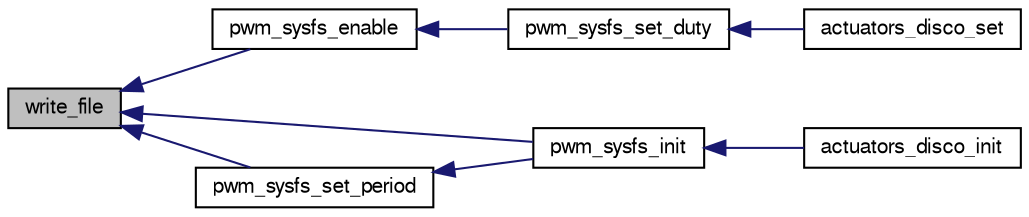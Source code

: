 digraph "write_file"
{
  edge [fontname="FreeSans",fontsize="10",labelfontname="FreeSans",labelfontsize="10"];
  node [fontname="FreeSans",fontsize="10",shape=record];
  rankdir="LR";
  Node1 [label="write_file",height=0.2,width=0.4,color="black", fillcolor="grey75", style="filled", fontcolor="black"];
  Node1 -> Node2 [dir="back",color="midnightblue",fontsize="10",style="solid",fontname="FreeSans"];
  Node2 [label="pwm_sysfs_enable",height=0.2,width=0.4,color="black", fillcolor="white", style="filled",URL="$pwm__sysfs_8h.html#a7cec5176794d1f0922decb1cbb55072b"];
  Node2 -> Node3 [dir="back",color="midnightblue",fontsize="10",style="solid",fontname="FreeSans"];
  Node3 [label="pwm_sysfs_set_duty",height=0.2,width=0.4,color="black", fillcolor="white", style="filled",URL="$pwm__sysfs_8h.html#a0e2b5ad11b55ee4c60e50ed3633cf4b5"];
  Node3 -> Node4 [dir="back",color="midnightblue",fontsize="10",style="solid",fontname="FreeSans"];
  Node4 [label="actuators_disco_set",height=0.2,width=0.4,color="black", fillcolor="white", style="filled",URL="$boards_2disco_2actuators_8h.html#aee9c4499f32c1157c62c8d2a47f600d7"];
  Node1 -> Node5 [dir="back",color="midnightblue",fontsize="10",style="solid",fontname="FreeSans"];
  Node5 [label="pwm_sysfs_init",height=0.2,width=0.4,color="black", fillcolor="white", style="filled",URL="$pwm__sysfs_8h.html#adf37ab1100ee3be44941eb1cad61524d"];
  Node5 -> Node6 [dir="back",color="midnightblue",fontsize="10",style="solid",fontname="FreeSans"];
  Node6 [label="actuators_disco_init",height=0.2,width=0.4,color="black", fillcolor="white", style="filled",URL="$boards_2disco_2actuators_8h.html#afaa9f697f15948e9f99da2e8a1e4840a"];
  Node1 -> Node7 [dir="back",color="midnightblue",fontsize="10",style="solid",fontname="FreeSans"];
  Node7 [label="pwm_sysfs_set_period",height=0.2,width=0.4,color="black", fillcolor="white", style="filled",URL="$pwm__sysfs_8h.html#a06e6802ca3a6585dac2523484f402131"];
  Node7 -> Node5 [dir="back",color="midnightblue",fontsize="10",style="solid",fontname="FreeSans"];
}
